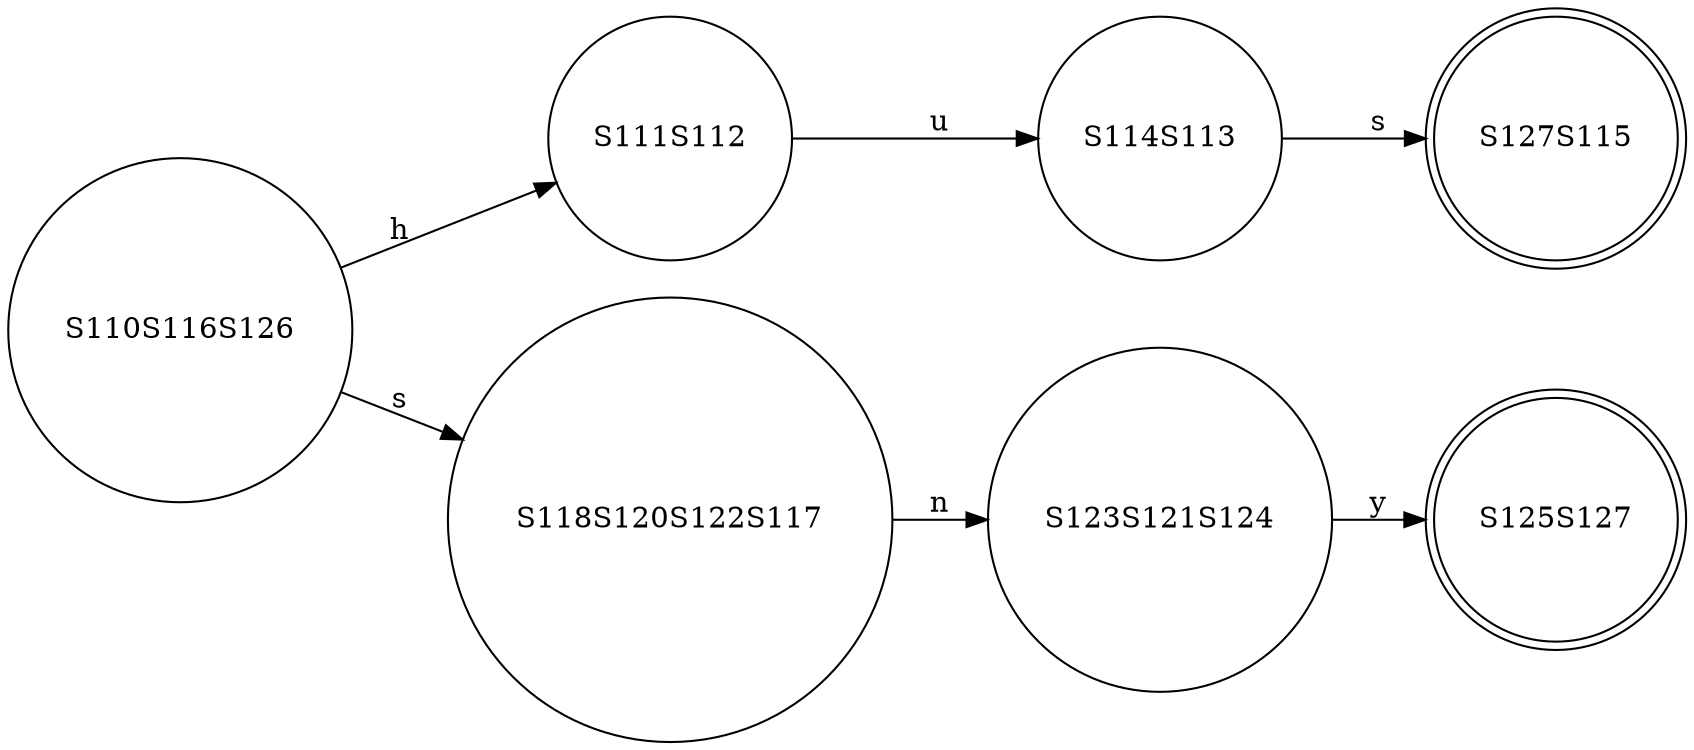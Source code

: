 // Minimized DFA graph
digraph {
	graph [rankdir=LR]
	S110S116S126 [label=S110S116S126 shape=circle]
	S110S116S126 -> S111S112 [label=h]
	S110S116S126 -> S118S120S122S117 [label=s]
	S111S112 [label=S111S112 shape=circle]
	S111S112 -> S114S113 [label=u]
	S118S120S122S117 [label=S118S120S122S117 shape=circle]
	S118S120S122S117 -> S123S121S124 [label=n]
	S114S113 [label=S114S113 shape=circle]
	S114S113 -> S127S115 [label=s]
	S123S121S124 [label=S123S121S124 shape=circle]
	S123S121S124 -> S125S127 [label=y]
	S127S115 [label=S127S115 shape=doublecircle]
	S125S127 [label=S125S127 shape=doublecircle]
}
